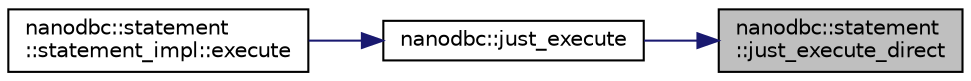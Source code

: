 digraph "nanodbc::statement::just_execute_direct"
{
 // LATEX_PDF_SIZE
  edge [fontname="Helvetica",fontsize="10",labelfontname="Helvetica",labelfontsize="10"];
  node [fontname="Helvetica",fontsize="10",shape=record];
  rankdir="RL";
  Node66 [label="nanodbc::statement\l::just_execute_direct",height=0.2,width=0.4,color="black", fillcolor="grey75", style="filled", fontcolor="black",tooltip="Execute the previously prepared query now without constructing result object."];
  Node66 -> Node67 [dir="back",color="midnightblue",fontsize="10",style="solid",fontname="Helvetica"];
  Node67 [label="nanodbc::just_execute",height=0.2,width=0.4,color="black", fillcolor="white", style="filled",URL="$group__mainf.html#gaee1775943fa1c5906cda9341851633c1",tooltip="Opens, prepares, and executes query directly without creating result object."];
  Node67 -> Node68 [dir="back",color="midnightblue",fontsize="10",style="solid",fontname="Helvetica"];
  Node68 [label="nanodbc::statement\l::statement_impl::execute",height=0.2,width=0.4,color="black", fillcolor="white", style="filled",URL="$classnanodbc_1_1statement_1_1statement__impl.html#ac0a71bdfc730c230ed63844063617297",tooltip=" "];
}
